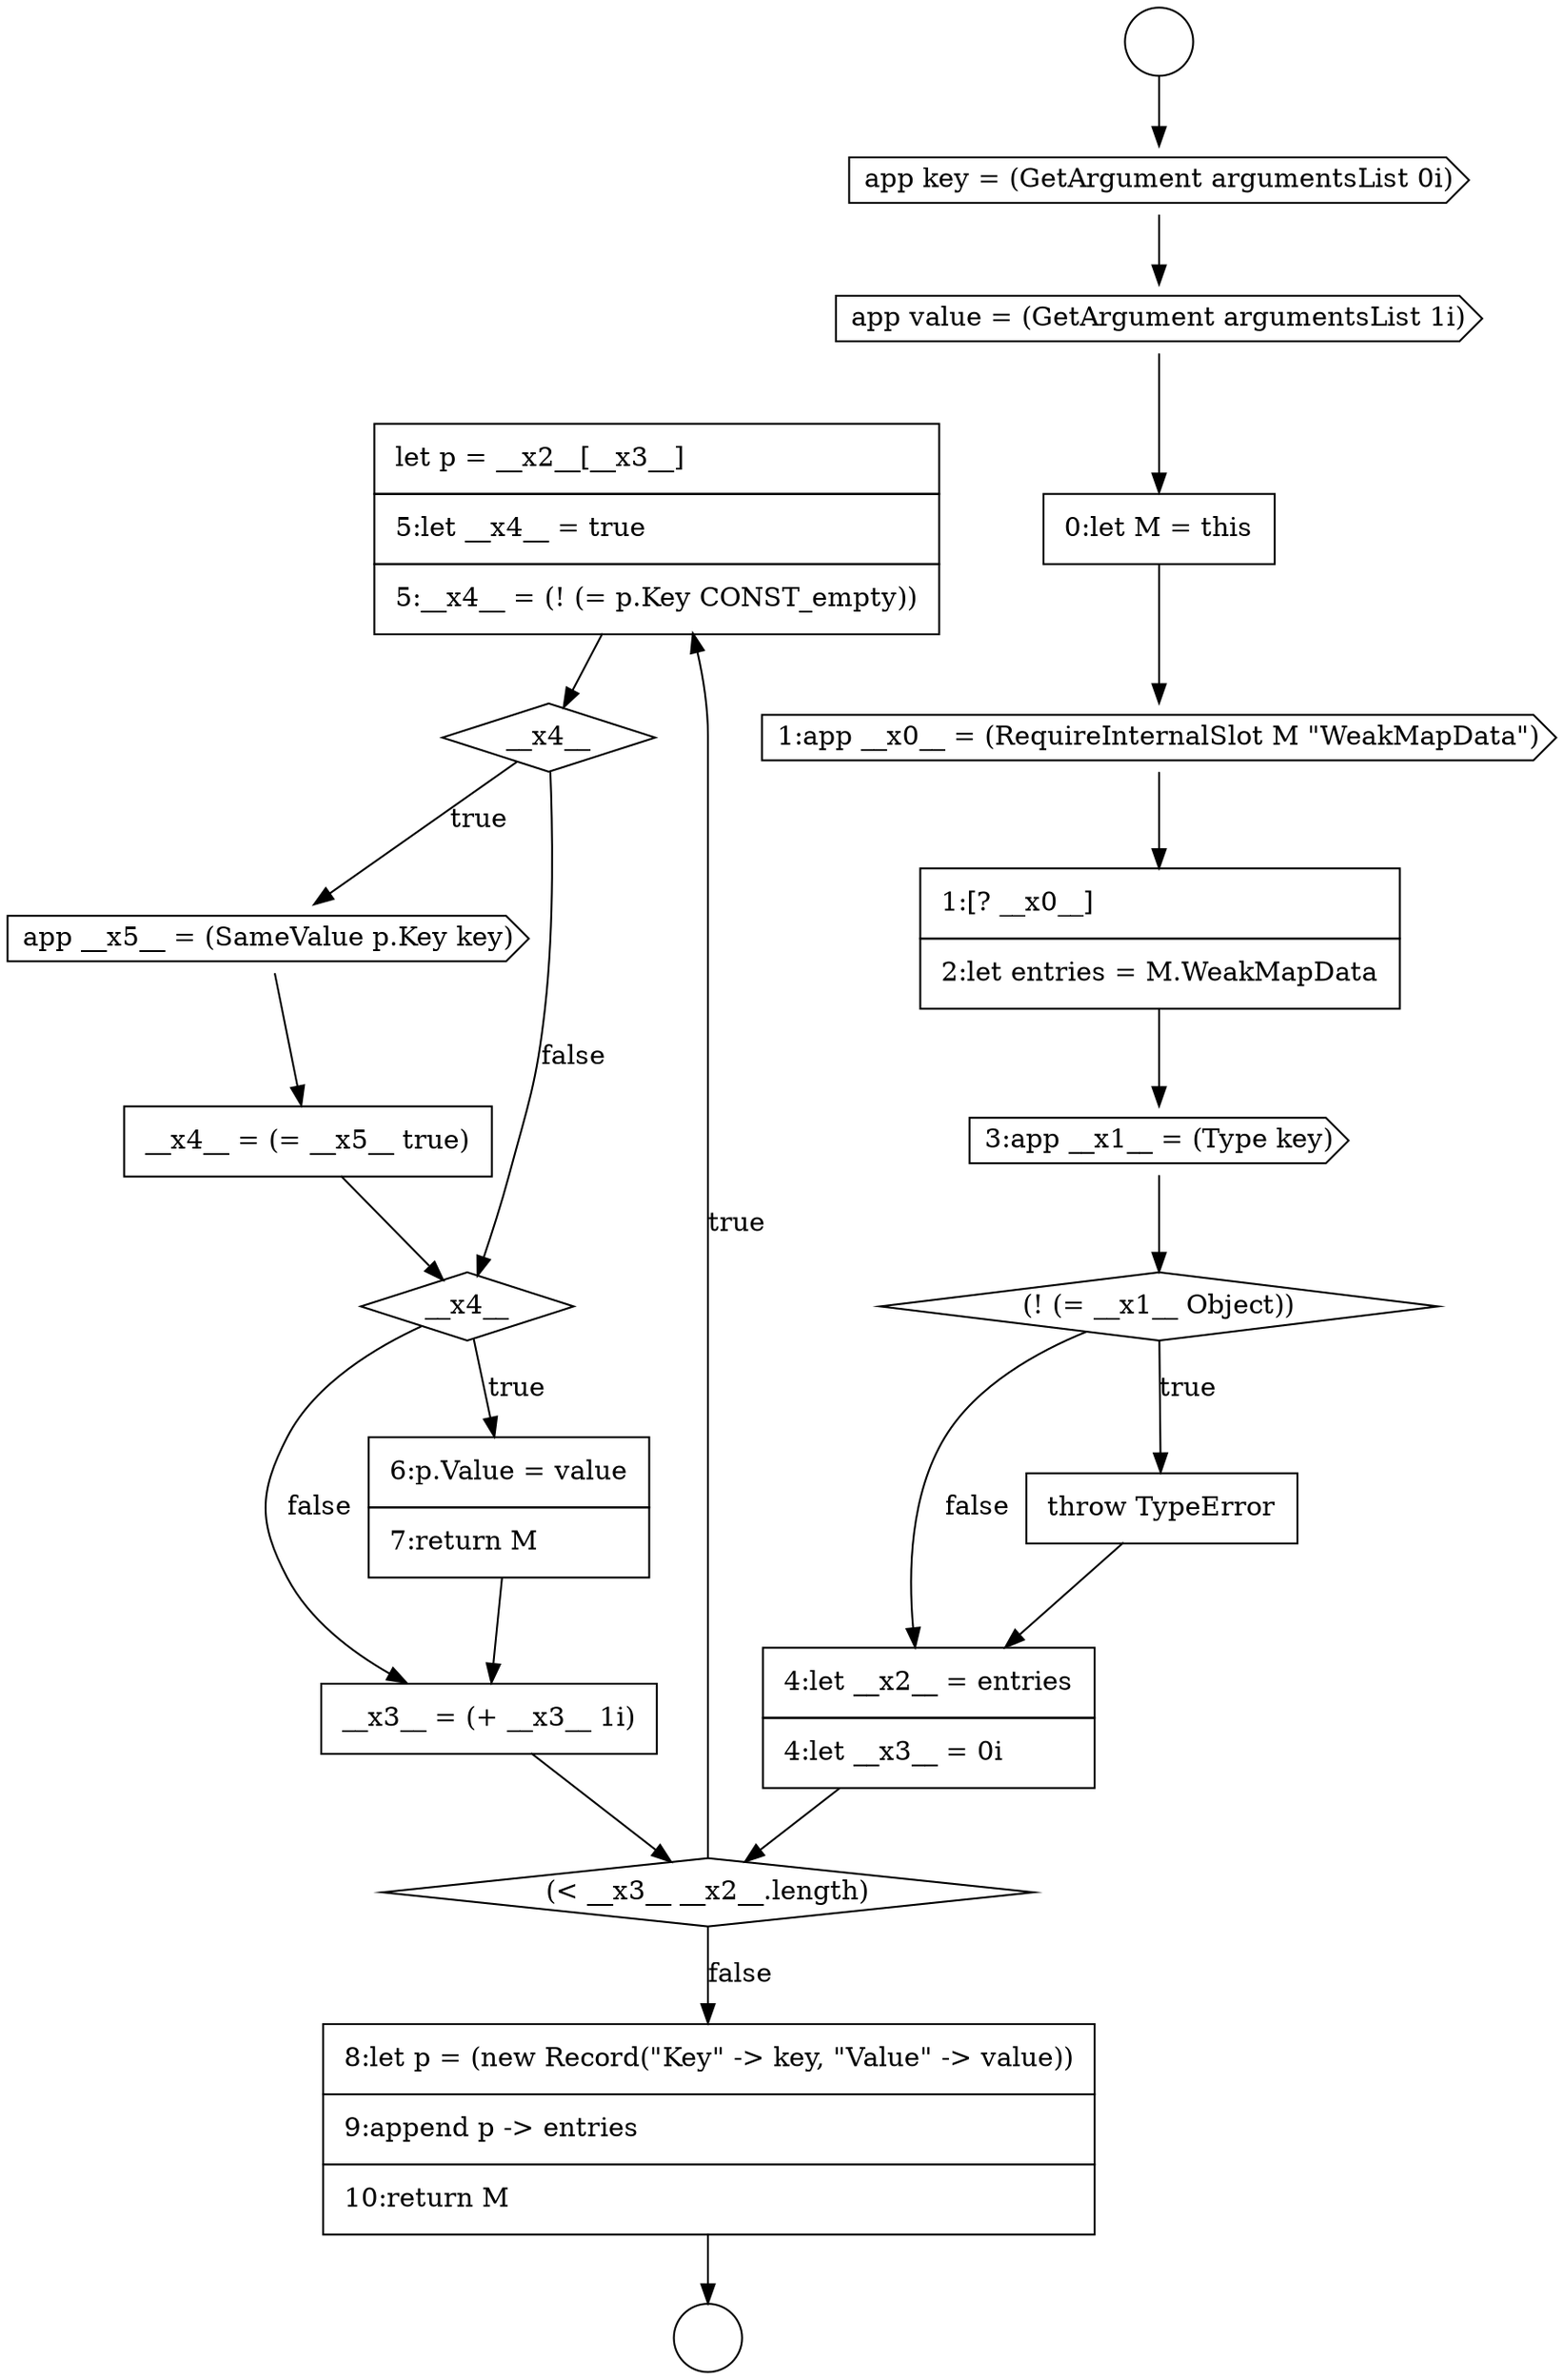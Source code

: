 digraph {
  node17652 [shape=none, margin=0, label=<<font color="black">
    <table border="0" cellborder="1" cellspacing="0" cellpadding="10">
      <tr><td align="left">let p = __x2__[__x3__]</td></tr>
      <tr><td align="left">5:let __x4__ = true</td></tr>
      <tr><td align="left">5:__x4__ = (! (= p.Key CONST_empty))</td></tr>
    </table>
  </font>> color="black" fillcolor="white" style=filled]
  node17645 [shape=cds, label=<<font color="black">1:app __x0__ = (RequireInternalSlot M &quot;WeakMapData&quot;)</font>> color="black" fillcolor="white" style=filled]
  node17659 [shape=none, margin=0, label=<<font color="black">
    <table border="0" cellborder="1" cellspacing="0" cellpadding="10">
      <tr><td align="left">8:let p = (new Record(&quot;Key&quot; -&gt; key, &quot;Value&quot; -&gt; value))</td></tr>
      <tr><td align="left">9:append p -&gt; entries</td></tr>
      <tr><td align="left">10:return M</td></tr>
    </table>
  </font>> color="black" fillcolor="white" style=filled]
  node17654 [shape=cds, label=<<font color="black">app __x5__ = (SameValue p.Key key)</font>> color="black" fillcolor="white" style=filled]
  node17643 [shape=cds, label=<<font color="black">app value = (GetArgument argumentsList 1i)</font>> color="black" fillcolor="white" style=filled]
  node17650 [shape=none, margin=0, label=<<font color="black">
    <table border="0" cellborder="1" cellspacing="0" cellpadding="10">
      <tr><td align="left">4:let __x2__ = entries</td></tr>
      <tr><td align="left">4:let __x3__ = 0i</td></tr>
    </table>
  </font>> color="black" fillcolor="white" style=filled]
  node17647 [shape=cds, label=<<font color="black">3:app __x1__ = (Type key)</font>> color="black" fillcolor="white" style=filled]
  node17658 [shape=none, margin=0, label=<<font color="black">
    <table border="0" cellborder="1" cellspacing="0" cellpadding="10">
      <tr><td align="left">__x3__ = (+ __x3__ 1i)</td></tr>
    </table>
  </font>> color="black" fillcolor="white" style=filled]
  node17656 [shape=diamond, label=<<font color="black">__x4__</font>> color="black" fillcolor="white" style=filled]
  node17641 [shape=circle label=" " color="black" fillcolor="white" style=filled]
  node17655 [shape=none, margin=0, label=<<font color="black">
    <table border="0" cellborder="1" cellspacing="0" cellpadding="10">
      <tr><td align="left">__x4__ = (= __x5__ true)</td></tr>
    </table>
  </font>> color="black" fillcolor="white" style=filled]
  node17642 [shape=cds, label=<<font color="black">app key = (GetArgument argumentsList 0i)</font>> color="black" fillcolor="white" style=filled]
  node17651 [shape=diamond, label=<<font color="black">(&lt; __x3__ __x2__.length)</font>> color="black" fillcolor="white" style=filled]
  node17646 [shape=none, margin=0, label=<<font color="black">
    <table border="0" cellborder="1" cellspacing="0" cellpadding="10">
      <tr><td align="left">1:[? __x0__]</td></tr>
      <tr><td align="left">2:let entries = M.WeakMapData</td></tr>
    </table>
  </font>> color="black" fillcolor="white" style=filled]
  node17657 [shape=none, margin=0, label=<<font color="black">
    <table border="0" cellborder="1" cellspacing="0" cellpadding="10">
      <tr><td align="left">6:p.Value = value</td></tr>
      <tr><td align="left">7:return M</td></tr>
    </table>
  </font>> color="black" fillcolor="white" style=filled]
  node17640 [shape=circle label=" " color="black" fillcolor="white" style=filled]
  node17653 [shape=diamond, label=<<font color="black">__x4__</font>> color="black" fillcolor="white" style=filled]
  node17644 [shape=none, margin=0, label=<<font color="black">
    <table border="0" cellborder="1" cellspacing="0" cellpadding="10">
      <tr><td align="left">0:let M = this</td></tr>
    </table>
  </font>> color="black" fillcolor="white" style=filled]
  node17649 [shape=none, margin=0, label=<<font color="black">
    <table border="0" cellborder="1" cellspacing="0" cellpadding="10">
      <tr><td align="left">throw TypeError</td></tr>
    </table>
  </font>> color="black" fillcolor="white" style=filled]
  node17648 [shape=diamond, label=<<font color="black">(! (= __x1__ Object))</font>> color="black" fillcolor="white" style=filled]
  node17658 -> node17651 [ color="black"]
  node17645 -> node17646 [ color="black"]
  node17657 -> node17658 [ color="black"]
  node17653 -> node17654 [label=<<font color="black">true</font>> color="black"]
  node17653 -> node17656 [label=<<font color="black">false</font>> color="black"]
  node17649 -> node17650 [ color="black"]
  node17640 -> node17642 [ color="black"]
  node17652 -> node17653 [ color="black"]
  node17642 -> node17643 [ color="black"]
  node17659 -> node17641 [ color="black"]
  node17650 -> node17651 [ color="black"]
  node17647 -> node17648 [ color="black"]
  node17654 -> node17655 [ color="black"]
  node17643 -> node17644 [ color="black"]
  node17646 -> node17647 [ color="black"]
  node17656 -> node17657 [label=<<font color="black">true</font>> color="black"]
  node17656 -> node17658 [label=<<font color="black">false</font>> color="black"]
  node17655 -> node17656 [ color="black"]
  node17648 -> node17649 [label=<<font color="black">true</font>> color="black"]
  node17648 -> node17650 [label=<<font color="black">false</font>> color="black"]
  node17651 -> node17652 [label=<<font color="black">true</font>> color="black"]
  node17651 -> node17659 [label=<<font color="black">false</font>> color="black"]
  node17644 -> node17645 [ color="black"]
}
